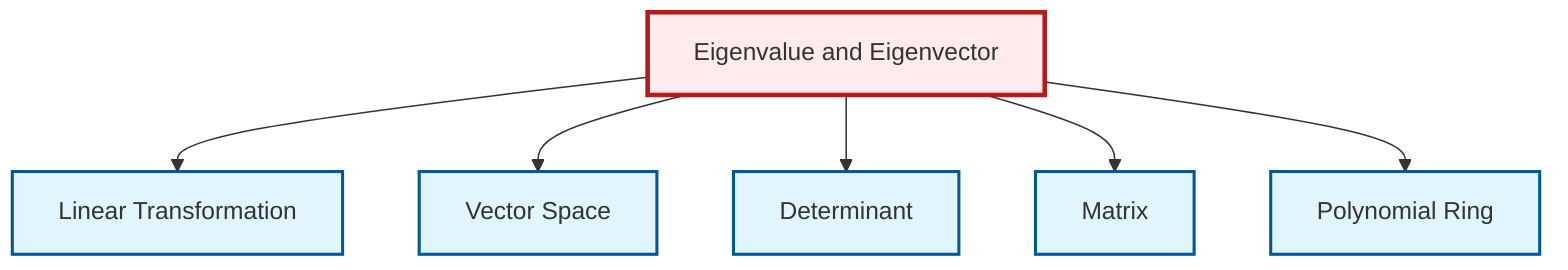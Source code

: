 graph TD
    classDef definition fill:#e1f5fe,stroke:#01579b,stroke-width:2px
    classDef theorem fill:#f3e5f5,stroke:#4a148c,stroke-width:2px
    classDef axiom fill:#fff3e0,stroke:#e65100,stroke-width:2px
    classDef example fill:#e8f5e9,stroke:#1b5e20,stroke-width:2px
    classDef current fill:#ffebee,stroke:#b71c1c,stroke-width:3px
    def-vector-space["Vector Space"]:::definition
    def-matrix["Matrix"]:::definition
    def-polynomial-ring["Polynomial Ring"]:::definition
    def-determinant["Determinant"]:::definition
    def-linear-transformation["Linear Transformation"]:::definition
    def-eigenvalue-eigenvector["Eigenvalue and Eigenvector"]:::definition
    def-eigenvalue-eigenvector --> def-linear-transformation
    def-eigenvalue-eigenvector --> def-vector-space
    def-eigenvalue-eigenvector --> def-determinant
    def-eigenvalue-eigenvector --> def-matrix
    def-eigenvalue-eigenvector --> def-polynomial-ring
    class def-eigenvalue-eigenvector current